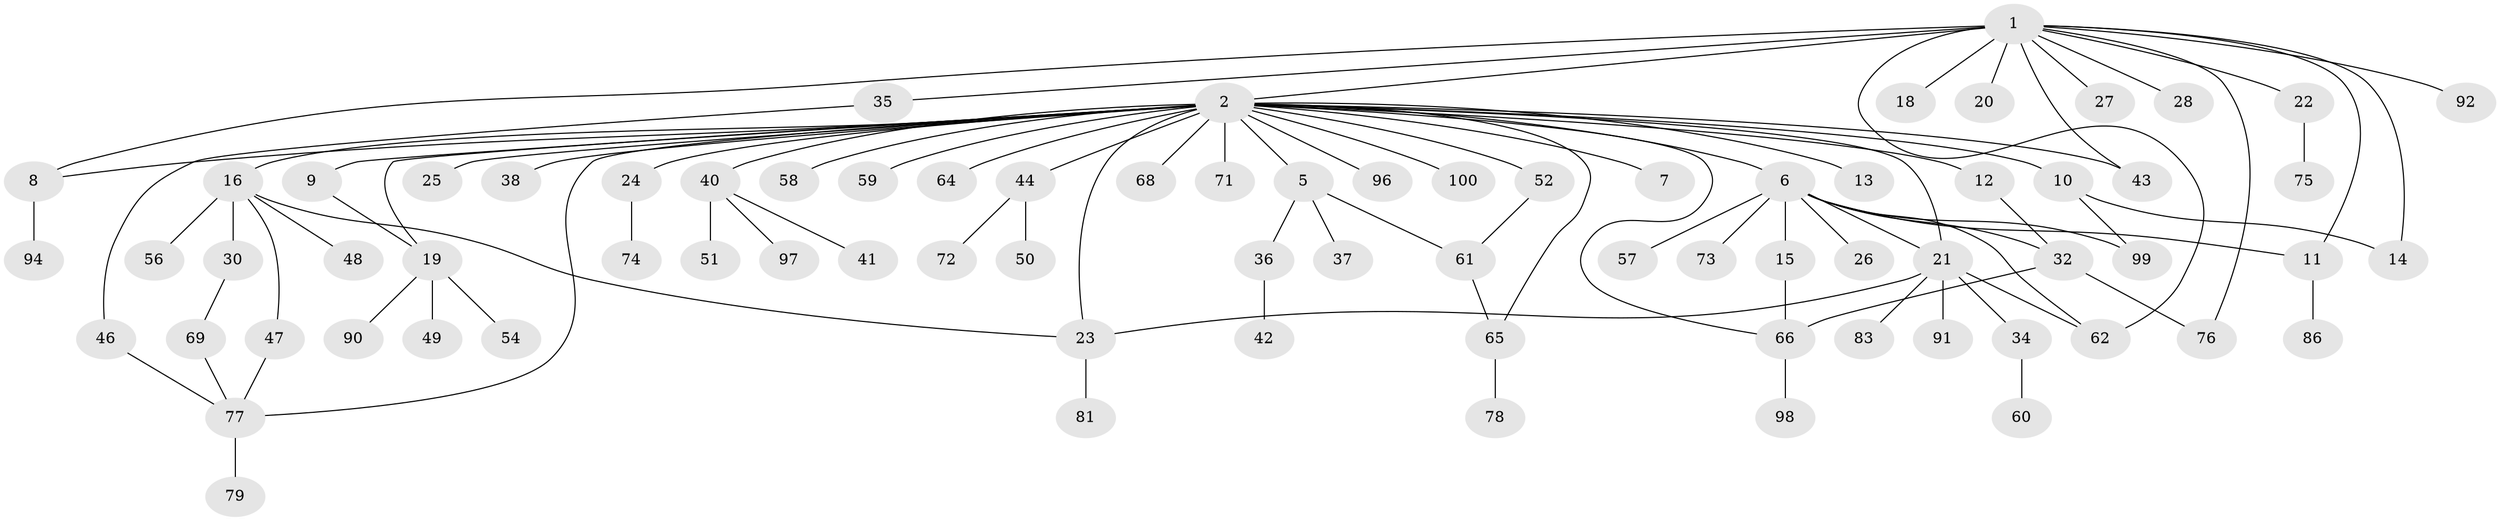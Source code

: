 // original degree distribution, {9: 0.02, 10: 0.02, 29: 0.01, 5: 0.05, 1: 0.51, 4: 0.05, 2: 0.2, 3: 0.12, 6: 0.01, 7: 0.01}
// Generated by graph-tools (version 1.1) at 2025/38/02/21/25 10:38:54]
// undirected, 78 vertices, 97 edges
graph export_dot {
graph [start="1"]
  node [color=gray90,style=filled];
  1 [super="+4"];
  2 [super="+3"];
  5 [super="+95"];
  6 [super="+29"];
  7;
  8;
  9;
  10 [super="+17"];
  11;
  12;
  13;
  14;
  15 [super="+31"];
  16 [super="+45"];
  18 [super="+55"];
  19 [super="+53"];
  20;
  21;
  22 [super="+80"];
  23 [super="+39"];
  24 [super="+33"];
  25;
  26;
  27;
  28;
  30 [super="+63"];
  32 [super="+85"];
  34 [super="+67"];
  35;
  36;
  37;
  38;
  40 [super="+70"];
  41;
  42;
  43;
  44;
  46;
  47;
  48;
  49;
  50;
  51;
  52 [super="+88"];
  54;
  56;
  57;
  58;
  59;
  60;
  61 [super="+87"];
  62 [super="+89"];
  64;
  65 [super="+93"];
  66 [super="+82"];
  68;
  69;
  71;
  72;
  73;
  74;
  75;
  76;
  77 [super="+84"];
  78;
  79;
  81;
  83;
  86;
  90;
  91;
  92;
  94;
  96;
  97;
  98;
  99;
  100;
  1 -- 2 [weight=3];
  1 -- 11;
  1 -- 14;
  1 -- 18;
  1 -- 20;
  1 -- 35;
  1 -- 76;
  1 -- 92;
  1 -- 8;
  1 -- 43;
  1 -- 22;
  1 -- 27;
  1 -- 28;
  1 -- 62;
  2 -- 5;
  2 -- 10;
  2 -- 23 [weight=2];
  2 -- 96;
  2 -- 100;
  2 -- 64;
  2 -- 65;
  2 -- 66;
  2 -- 68;
  2 -- 6;
  2 -- 7;
  2 -- 8;
  2 -- 9;
  2 -- 71;
  2 -- 12;
  2 -- 13;
  2 -- 16;
  2 -- 19;
  2 -- 21;
  2 -- 24;
  2 -- 25;
  2 -- 38;
  2 -- 40;
  2 -- 43;
  2 -- 44;
  2 -- 52;
  2 -- 58;
  2 -- 59;
  2 -- 77;
  5 -- 36;
  5 -- 37;
  5 -- 61;
  6 -- 11;
  6 -- 15;
  6 -- 26;
  6 -- 32;
  6 -- 57;
  6 -- 62;
  6 -- 73;
  6 -- 99;
  6 -- 21;
  8 -- 94;
  9 -- 19;
  10 -- 14;
  10 -- 99;
  11 -- 86;
  12 -- 32;
  15 -- 66;
  16 -- 30 [weight=2];
  16 -- 48;
  16 -- 56;
  16 -- 47;
  16 -- 23;
  19 -- 49;
  19 -- 54;
  19 -- 90;
  21 -- 34;
  21 -- 83;
  21 -- 91;
  21 -- 62;
  21 -- 23;
  22 -- 75;
  23 -- 81;
  24 -- 74;
  30 -- 69;
  32 -- 66;
  32 -- 76;
  34 -- 60;
  35 -- 46;
  36 -- 42;
  40 -- 41;
  40 -- 51;
  40 -- 97;
  44 -- 50;
  44 -- 72;
  46 -- 77;
  47 -- 77;
  52 -- 61;
  61 -- 65;
  65 -- 78;
  66 -- 98;
  69 -- 77;
  77 -- 79;
}

